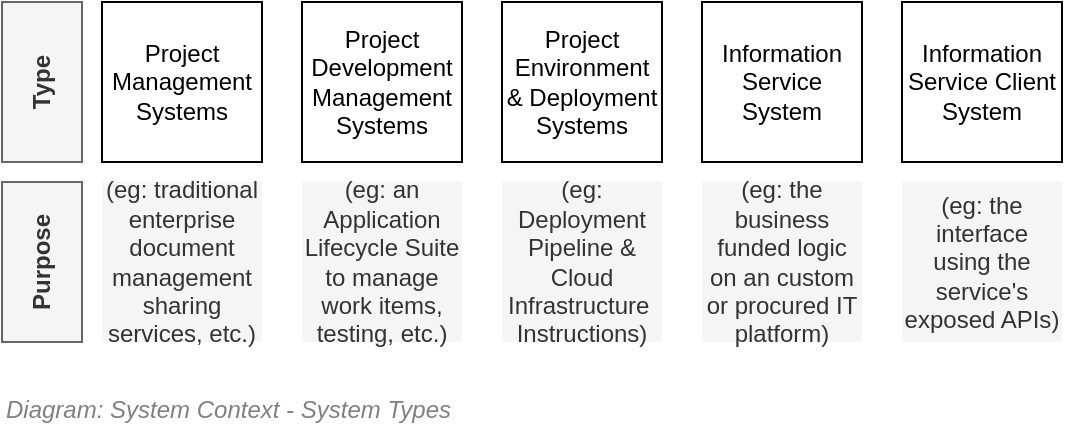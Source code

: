 <mxfile compressed="false" version="17.5.0" type="google">
  <diagram id="Bh8vFgqB_GV0OL_2_jIh" name="System Types">
    <mxGraphModel grid="1" page="1" gridSize="10" guides="1" tooltips="1" connect="1" arrows="1" fold="1" pageScale="1" pageWidth="827" pageHeight="1169" math="0" shadow="0">
      <root>
        <mxCell id="hJH9W0-bUoA2mJvGCvHp-0" />
        <mxCell id="hJH9W0-bUoA2mJvGCvHp-1" parent="hJH9W0-bUoA2mJvGCvHp-0" />
        <mxCell id="hJH9W0-bUoA2mJvGCvHp-2" value="Project Management Systems" style="rounded=0;whiteSpace=wrap;html=1;" vertex="1" parent="hJH9W0-bUoA2mJvGCvHp-1">
          <mxGeometry x="170" y="160" width="80" height="80" as="geometry" />
        </mxCell>
        <mxCell id="hJH9W0-bUoA2mJvGCvHp-3" value="Project Development Management Systems" style="rounded=0;whiteSpace=wrap;html=1;" vertex="1" parent="hJH9W0-bUoA2mJvGCvHp-1">
          <mxGeometry x="270" y="160" width="80" height="80" as="geometry" />
        </mxCell>
        <mxCell id="hJH9W0-bUoA2mJvGCvHp-4" value="Project Environment &amp;amp; Deployment Systems" style="rounded=0;whiteSpace=wrap;html=1;" vertex="1" parent="hJH9W0-bUoA2mJvGCvHp-1">
          <mxGeometry x="370" y="160" width="80" height="80" as="geometry" />
        </mxCell>
        <mxCell id="hJH9W0-bUoA2mJvGCvHp-5" value="Information Service&lt;br&gt;System" style="rounded=0;whiteSpace=wrap;html=1;" vertex="1" parent="hJH9W0-bUoA2mJvGCvHp-1">
          <mxGeometry x="470" y="160" width="80" height="80" as="geometry" />
        </mxCell>
        <mxCell id="hJH9W0-bUoA2mJvGCvHp-6" value="Information Service Client&lt;br&gt;System" style="rounded=0;whiteSpace=wrap;html=1;" vertex="1" parent="hJH9W0-bUoA2mJvGCvHp-1">
          <mxGeometry x="570" y="160" width="80" height="80" as="geometry" />
        </mxCell>
        <mxCell id="hJH9W0-bUoA2mJvGCvHp-7" value="&lt;span&gt;(eg: Deployment Pipeline &amp;amp; Cloud Infrastructure&amp;nbsp;&lt;/span&gt;&lt;br&gt;&lt;span&gt;Instructions)&lt;/span&gt;" style="rounded=0;whiteSpace=wrap;html=1;fillColor=#f5f5f5;fontColor=#333333;strokeColor=none;" vertex="1" parent="hJH9W0-bUoA2mJvGCvHp-1">
          <mxGeometry x="370" y="250" width="80" height="80" as="geometry" />
        </mxCell>
        <mxCell id="hJH9W0-bUoA2mJvGCvHp-8" value="&lt;span&gt;(eg: the business funded logic&lt;br&gt;&lt;/span&gt;&lt;span&gt;on an custom or procured IT platform)&lt;/span&gt;" style="rounded=0;whiteSpace=wrap;html=1;fillColor=#f5f5f5;fontColor=#333333;strokeColor=none;" vertex="1" parent="hJH9W0-bUoA2mJvGCvHp-1">
          <mxGeometry x="470" y="250" width="80" height="80" as="geometry" />
        </mxCell>
        <mxCell id="hJH9W0-bUoA2mJvGCvHp-9" value="&lt;span&gt;(eg: the interface using the service&#39;s exposed APIs&lt;/span&gt;&lt;span&gt;)&lt;/span&gt;" style="rounded=0;whiteSpace=wrap;html=1;fillColor=#f5f5f5;fontColor=#333333;strokeColor=none;" vertex="1" parent="hJH9W0-bUoA2mJvGCvHp-1">
          <mxGeometry x="570" y="250" width="80" height="80" as="geometry" />
        </mxCell>
        <mxCell id="hJH9W0-bUoA2mJvGCvHp-10" value="&lt;span&gt;(eg: an Application Lifecycle Suite to manage work items, testing, etc.&lt;/span&gt;&lt;span&gt;)&lt;/span&gt;" style="rounded=0;whiteSpace=wrap;html=1;fillColor=#f5f5f5;fontColor=#333333;strokeColor=none;" vertex="1" parent="hJH9W0-bUoA2mJvGCvHp-1">
          <mxGeometry x="270" y="250" width="80" height="80" as="geometry" />
        </mxCell>
        <mxCell id="hJH9W0-bUoA2mJvGCvHp-11" value="&lt;span&gt;(eg: traditional enterprise document management sharing services, etc.&lt;/span&gt;&lt;span&gt;)&lt;/span&gt;" style="rounded=0;whiteSpace=wrap;html=1;fillColor=#f5f5f5;fontColor=#333333;strokeColor=none;" vertex="1" parent="hJH9W0-bUoA2mJvGCvHp-1">
          <mxGeometry x="170" y="250" width="80" height="80" as="geometry" />
        </mxCell>
        <mxCell id="iaEhRC2UTlFRXQZy5M-z-1" value="Type" style="rounded=0;whiteSpace=wrap;html=1;horizontal=0;fillColor=#f5f5f5;strokeColor=#666666;fontColor=#333333;fontStyle=1" vertex="1" parent="hJH9W0-bUoA2mJvGCvHp-1">
          <mxGeometry x="120" y="160" width="40" height="80" as="geometry" />
        </mxCell>
        <mxCell id="iaEhRC2UTlFRXQZy5M-z-2" value="Purpose" style="rounded=0;whiteSpace=wrap;html=1;horizontal=0;fillColor=#f5f5f5;strokeColor=#666666;fontColor=#333333;fontStyle=1" vertex="1" parent="hJH9W0-bUoA2mJvGCvHp-1">
          <mxGeometry x="120" y="250" width="40" height="80" as="geometry" />
        </mxCell>
        <mxCell id="tS6pIqax43tGgUL2_lo5-0" value="&lt;font style=&quot;font-size: 12px&quot;&gt;&lt;span style=&quot;font-size: 12px&quot;&gt;Diagram: &lt;/span&gt;System Context - System Types&lt;/font&gt;" style="text;strokeColor=none;fillColor=none;html=1;fontSize=24;fontStyle=2;verticalAlign=middle;align=left;shadow=0;glass=0;comic=0;opacity=30;fontColor=#808080;" vertex="1" parent="hJH9W0-bUoA2mJvGCvHp-1">
          <mxGeometry x="120" y="350" width="520" height="20" as="geometry" />
        </mxCell>
      </root>
    </mxGraphModel>
  </diagram>
</mxfile>
